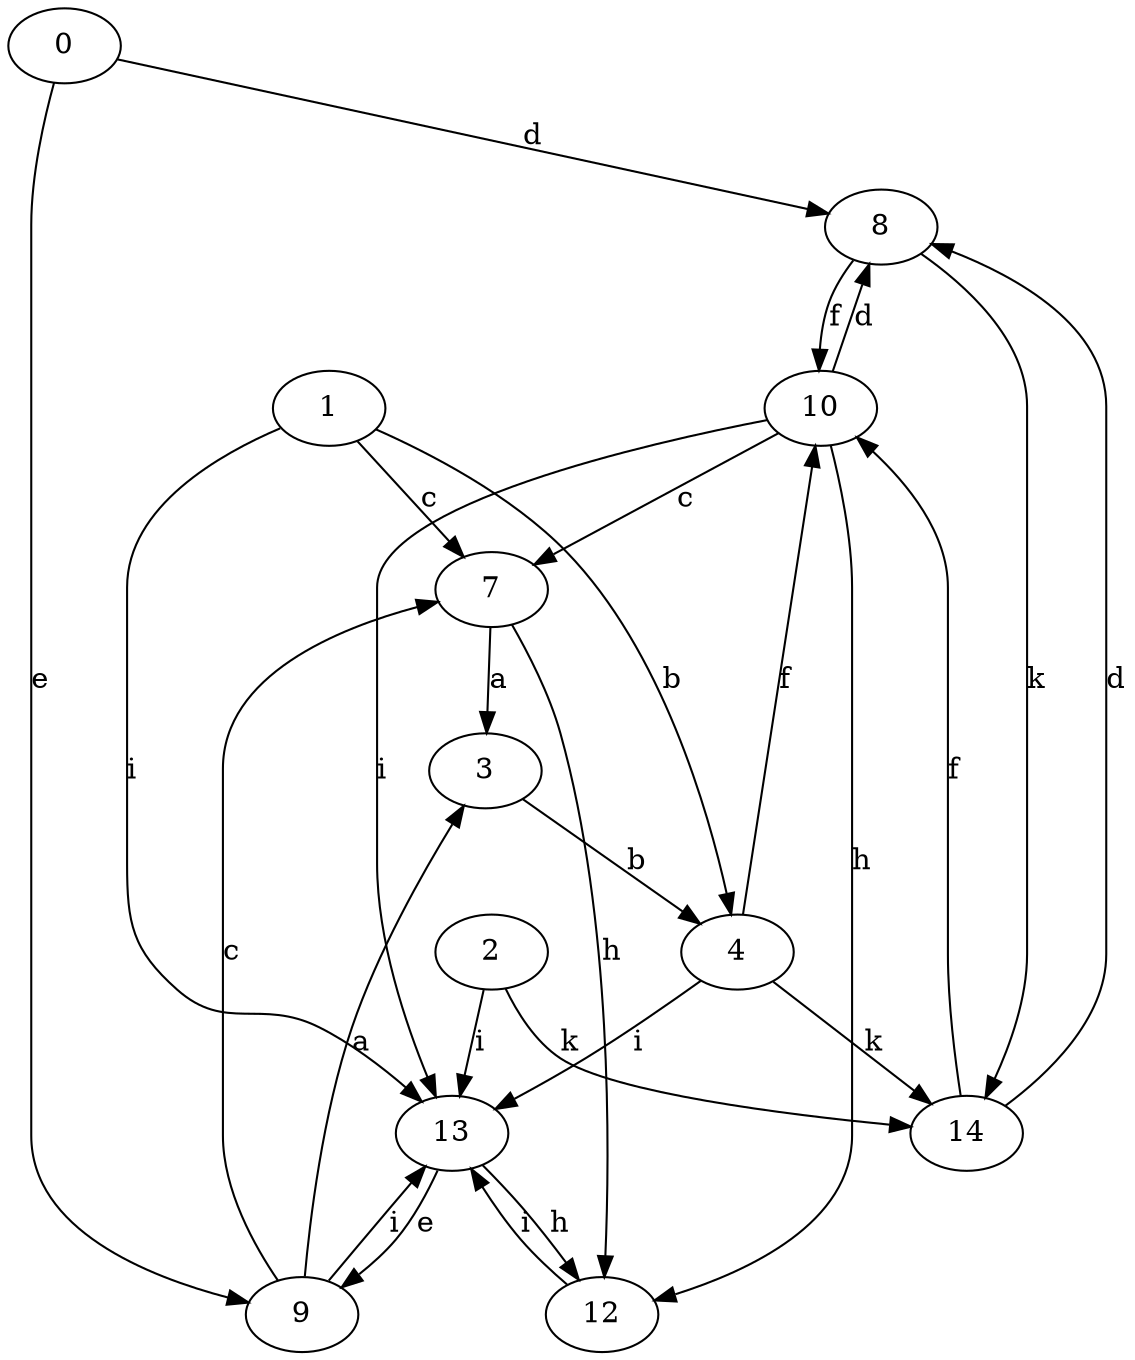 strict digraph  {
0;
2;
3;
4;
1;
7;
8;
9;
10;
12;
13;
14;
0 -> 8  [label=d];
0 -> 9  [label=e];
2 -> 13  [label=i];
2 -> 14  [label=k];
3 -> 4  [label=b];
4 -> 10  [label=f];
4 -> 13  [label=i];
4 -> 14  [label=k];
1 -> 4  [label=b];
1 -> 7  [label=c];
1 -> 13  [label=i];
7 -> 3  [label=a];
7 -> 12  [label=h];
8 -> 10  [label=f];
8 -> 14  [label=k];
9 -> 3  [label=a];
9 -> 7  [label=c];
9 -> 13  [label=i];
10 -> 7  [label=c];
10 -> 8  [label=d];
10 -> 12  [label=h];
10 -> 13  [label=i];
12 -> 13  [label=i];
13 -> 9  [label=e];
13 -> 12  [label=h];
14 -> 8  [label=d];
14 -> 10  [label=f];
}
